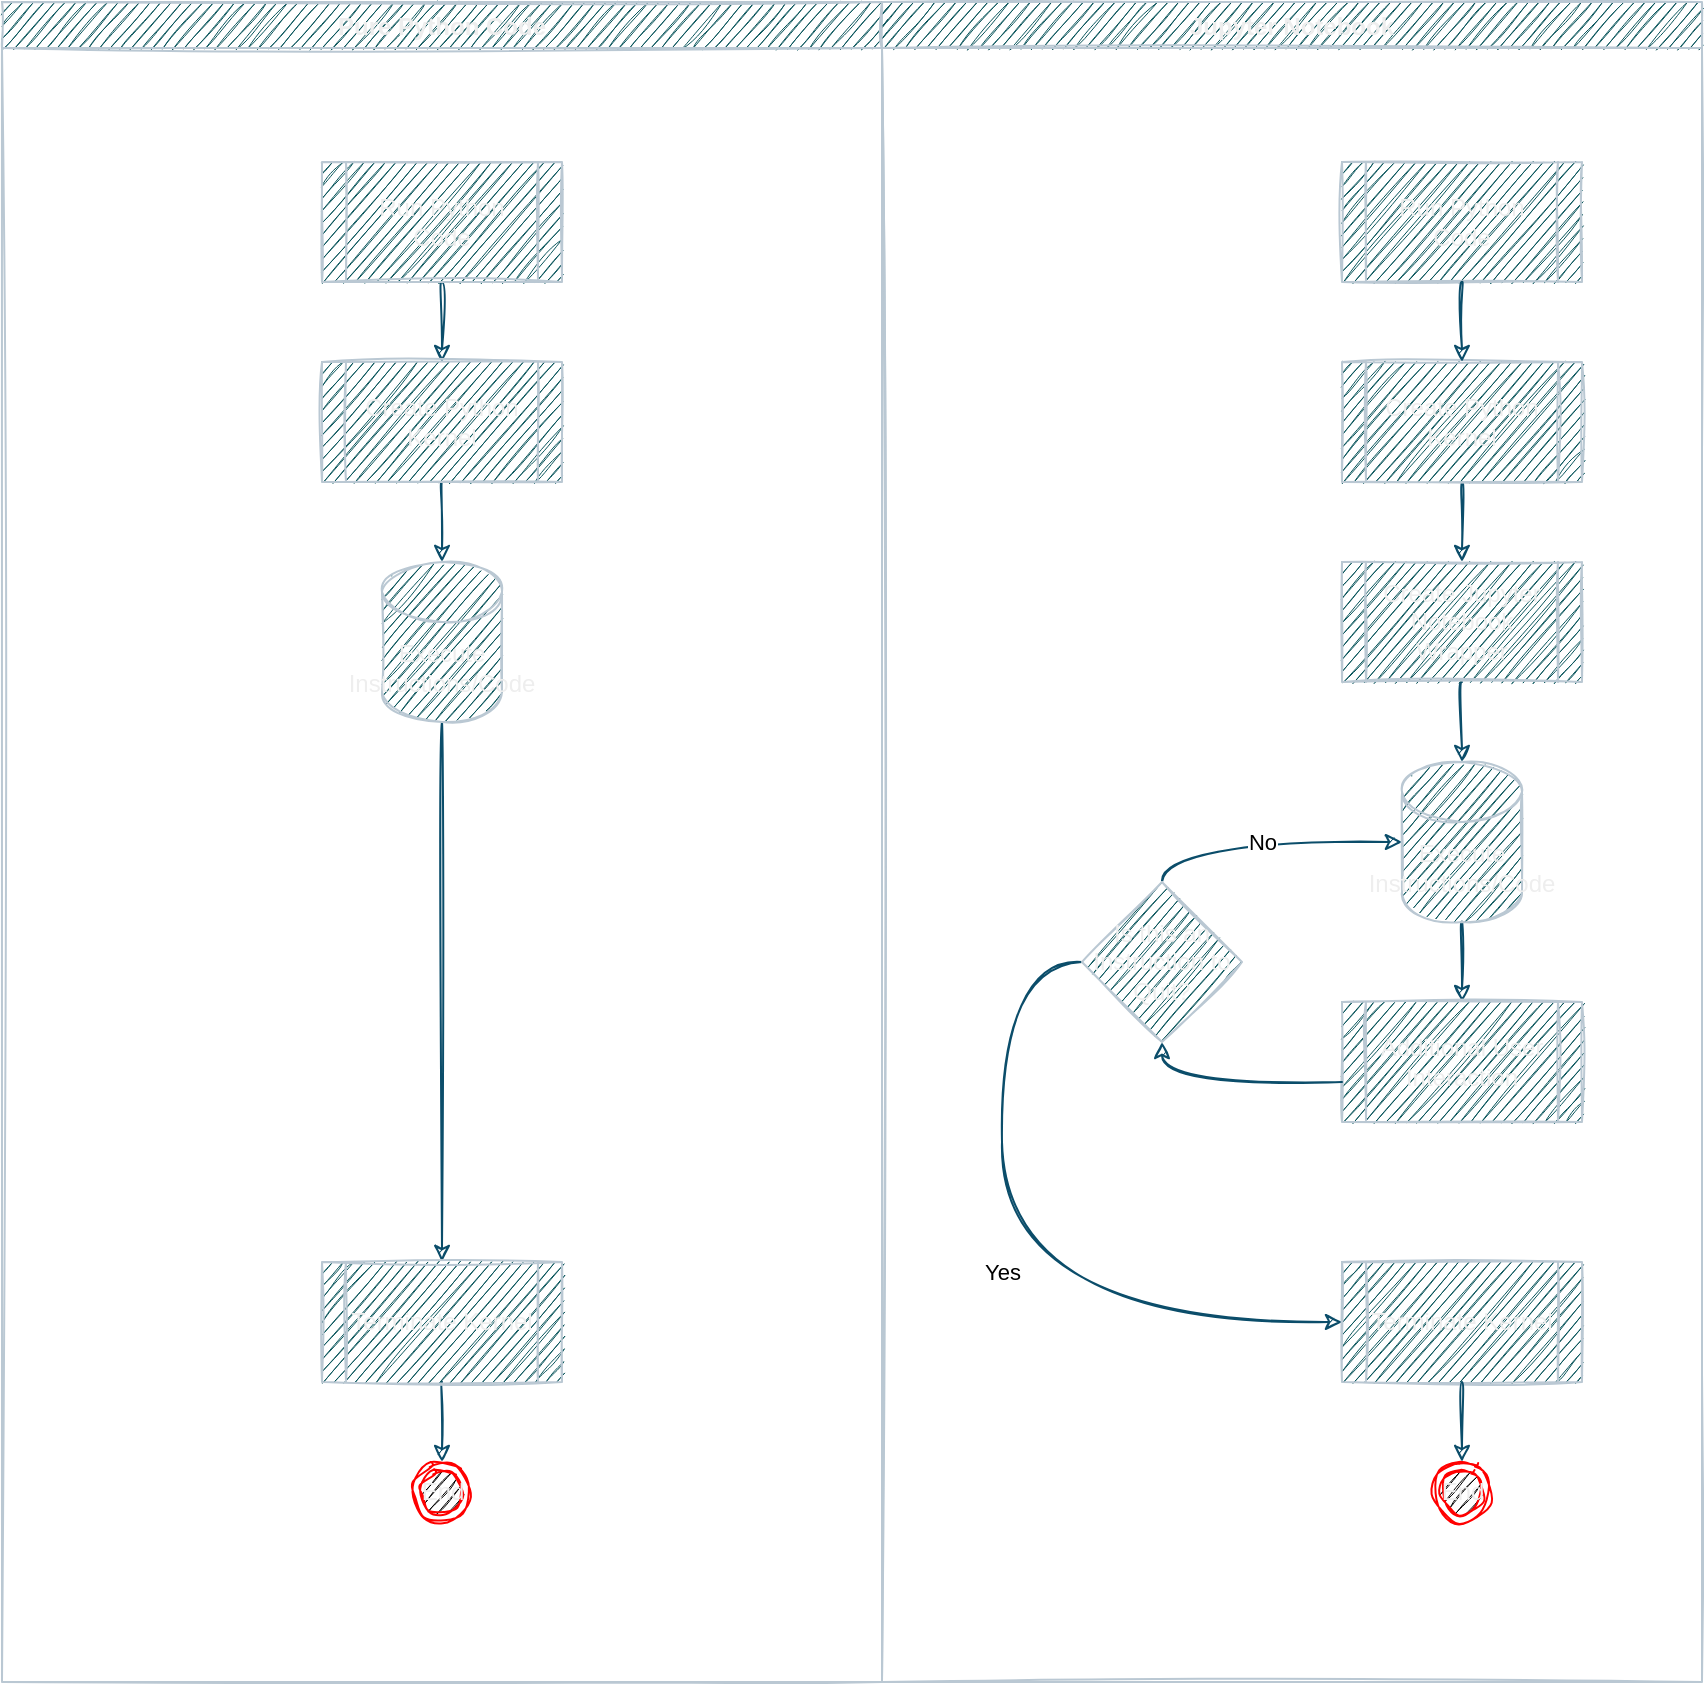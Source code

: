 <mxfile version="15.7.0" type="github">
  <diagram id="hS9ma2Canc2j044MVwWc" name="Page-1">
    <mxGraphModel dx="2942" dy="1114" grid="1" gridSize="10" guides="1" tooltips="1" connect="1" arrows="1" fold="1" page="1" pageScale="1" pageWidth="850" pageHeight="1100" math="0" shadow="0">
      <root>
        <mxCell id="0" />
        <mxCell id="1" parent="0" />
        <mxCell id="mrOqeyIxyXcj-caXlAxd-14" value="" style="group" vertex="1" connectable="0" parent="1">
          <mxGeometry width="850" height="840" as="geometry" />
        </mxCell>
        <mxCell id="mrOqeyIxyXcj-caXlAxd-1" value="Pure Python Code" style="swimlane;rounded=0;sketch=1;fillColor=#09555B;strokeColor=#BAC8D3;fontColor=#EEEEEE;" vertex="1" parent="mrOqeyIxyXcj-caXlAxd-14">
          <mxGeometry width="440" height="840" as="geometry" />
        </mxCell>
        <mxCell id="mrOqeyIxyXcj-caXlAxd-5" style="edgeStyle=orthogonalEdgeStyle;curved=1;rounded=1;sketch=1;orthogonalLoop=1;jettySize=auto;html=1;strokeColor=#0B4D6A;" edge="1" parent="mrOqeyIxyXcj-caXlAxd-1" source="mrOqeyIxyXcj-caXlAxd-3" target="mrOqeyIxyXcj-caXlAxd-4">
          <mxGeometry relative="1" as="geometry" />
        </mxCell>
        <mxCell id="mrOqeyIxyXcj-caXlAxd-3" value="Run Python Code" style="shape=process;whiteSpace=wrap;html=1;backgroundOutline=1;rounded=0;sketch=1;fillColor=#09555B;strokeColor=#BAC8D3;fontColor=#EEEEEE;" vertex="1" parent="mrOqeyIxyXcj-caXlAxd-1">
          <mxGeometry x="160" y="80" width="120" height="60" as="geometry" />
        </mxCell>
        <mxCell id="mrOqeyIxyXcj-caXlAxd-7" style="edgeStyle=orthogonalEdgeStyle;curved=1;rounded=1;sketch=1;orthogonalLoop=1;jettySize=auto;html=1;entryX=0.5;entryY=0;entryDx=0;entryDy=0;entryPerimeter=0;strokeColor=#0B4D6A;" edge="1" parent="mrOqeyIxyXcj-caXlAxd-1" source="mrOqeyIxyXcj-caXlAxd-4" target="mrOqeyIxyXcj-caXlAxd-6">
          <mxGeometry relative="1" as="geometry" />
        </mxCell>
        <mxCell id="mrOqeyIxyXcj-caXlAxd-4" value="Create Python Kernel" style="shape=process;whiteSpace=wrap;html=1;backgroundOutline=1;rounded=0;sketch=1;fillColor=#09555B;strokeColor=#BAC8D3;fontColor=#EEEEEE;" vertex="1" parent="mrOqeyIxyXcj-caXlAxd-1">
          <mxGeometry x="160" y="180" width="120" height="60" as="geometry" />
        </mxCell>
        <mxCell id="mrOqeyIxyXcj-caXlAxd-12" value="" style="edgeStyle=orthogonalEdgeStyle;curved=1;rounded=1;sketch=1;orthogonalLoop=1;jettySize=auto;html=1;strokeColor=#0B4D6A;" edge="1" parent="mrOqeyIxyXcj-caXlAxd-1" source="mrOqeyIxyXcj-caXlAxd-6" target="mrOqeyIxyXcj-caXlAxd-9">
          <mxGeometry relative="1" as="geometry" />
        </mxCell>
        <mxCell id="mrOqeyIxyXcj-caXlAxd-6" value="Execute Instructions/Code" style="shape=cylinder3;whiteSpace=wrap;html=1;boundedLbl=1;backgroundOutline=1;size=15;rounded=0;sketch=1;fillColor=#09555B;strokeColor=#BAC8D3;fontColor=#EEEEEE;" vertex="1" parent="mrOqeyIxyXcj-caXlAxd-1">
          <mxGeometry x="190" y="280" width="60" height="80" as="geometry" />
        </mxCell>
        <mxCell id="mrOqeyIxyXcj-caXlAxd-13" value="" style="edgeStyle=orthogonalEdgeStyle;curved=1;rounded=1;sketch=1;orthogonalLoop=1;jettySize=auto;html=1;strokeColor=#0B4D6A;" edge="1" parent="mrOqeyIxyXcj-caXlAxd-1" source="mrOqeyIxyXcj-caXlAxd-9" target="mrOqeyIxyXcj-caXlAxd-11">
          <mxGeometry relative="1" as="geometry" />
        </mxCell>
        <mxCell id="mrOqeyIxyXcj-caXlAxd-9" value="Terminate Kernel" style="shape=process;whiteSpace=wrap;html=1;backgroundOutline=1;rounded=0;sketch=1;fillColor=#09555B;strokeColor=#BAC8D3;fontColor=#EEEEEE;" vertex="1" parent="mrOqeyIxyXcj-caXlAxd-1">
          <mxGeometry x="160" y="630" width="120" height="60" as="geometry" />
        </mxCell>
        <mxCell id="mrOqeyIxyXcj-caXlAxd-11" value="End" style="ellipse;html=1;shape=endState;fillColor=#000000;strokeColor=#ff0000;rounded=0;sketch=1;fontColor=#EEEEEE;" vertex="1" parent="mrOqeyIxyXcj-caXlAxd-1">
          <mxGeometry x="205" y="730" width="30" height="30" as="geometry" />
        </mxCell>
        <mxCell id="mrOqeyIxyXcj-caXlAxd-2" value="Jupyter Notebook" style="swimlane;rounded=0;sketch=1;fillColor=#09555B;strokeColor=#BAC8D3;fontColor=#EEEEEE;" vertex="1" parent="mrOqeyIxyXcj-caXlAxd-14">
          <mxGeometry x="440" width="410" height="840" as="geometry">
            <mxRectangle x="440" width="130" height="23" as="alternateBounds" />
          </mxGeometry>
        </mxCell>
        <mxCell id="mrOqeyIxyXcj-caXlAxd-16" value="Run Python Code" style="shape=process;whiteSpace=wrap;html=1;backgroundOutline=1;rounded=0;sketch=1;fillColor=#09555B;strokeColor=#BAC8D3;fontColor=#EEEEEE;" vertex="1" parent="mrOqeyIxyXcj-caXlAxd-2">
          <mxGeometry x="230" y="80" width="120" height="60" as="geometry" />
        </mxCell>
        <mxCell id="mrOqeyIxyXcj-caXlAxd-25" value="" style="edgeStyle=orthogonalEdgeStyle;curved=1;rounded=1;sketch=1;orthogonalLoop=1;jettySize=auto;html=1;strokeColor=#0B4D6A;" edge="1" parent="mrOqeyIxyXcj-caXlAxd-2" source="mrOqeyIxyXcj-caXlAxd-18" target="mrOqeyIxyXcj-caXlAxd-24">
          <mxGeometry relative="1" as="geometry" />
        </mxCell>
        <mxCell id="mrOqeyIxyXcj-caXlAxd-18" value="Create Python Kernel" style="shape=process;whiteSpace=wrap;html=1;backgroundOutline=1;rounded=0;sketch=1;fillColor=#09555B;strokeColor=#BAC8D3;fontColor=#EEEEEE;" vertex="1" parent="mrOqeyIxyXcj-caXlAxd-2">
          <mxGeometry x="230" y="180" width="120" height="60" as="geometry" />
        </mxCell>
        <mxCell id="mrOqeyIxyXcj-caXlAxd-15" style="edgeStyle=orthogonalEdgeStyle;curved=1;rounded=1;sketch=1;orthogonalLoop=1;jettySize=auto;html=1;strokeColor=#0B4D6A;" edge="1" parent="mrOqeyIxyXcj-caXlAxd-2" source="mrOqeyIxyXcj-caXlAxd-16" target="mrOqeyIxyXcj-caXlAxd-18">
          <mxGeometry relative="1" as="geometry" />
        </mxCell>
        <mxCell id="mrOqeyIxyXcj-caXlAxd-32" value="" style="edgeStyle=orthogonalEdgeStyle;curved=1;rounded=1;sketch=1;orthogonalLoop=1;jettySize=auto;html=1;strokeColor=#0B4D6A;" edge="1" parent="mrOqeyIxyXcj-caXlAxd-2" source="mrOqeyIxyXcj-caXlAxd-20" target="mrOqeyIxyXcj-caXlAxd-31">
          <mxGeometry relative="1" as="geometry" />
        </mxCell>
        <mxCell id="mrOqeyIxyXcj-caXlAxd-20" value="Execute Instructions/Code" style="shape=cylinder3;whiteSpace=wrap;html=1;boundedLbl=1;backgroundOutline=1;size=15;rounded=0;sketch=1;fillColor=#09555B;strokeColor=#BAC8D3;fontColor=#EEEEEE;" vertex="1" parent="mrOqeyIxyXcj-caXlAxd-2">
          <mxGeometry x="260" y="380" width="60" height="80" as="geometry" />
        </mxCell>
        <mxCell id="mrOqeyIxyXcj-caXlAxd-22" value="Terminate Kernel" style="shape=process;whiteSpace=wrap;html=1;backgroundOutline=1;rounded=0;sketch=1;fillColor=#09555B;strokeColor=#BAC8D3;fontColor=#EEEEEE;" vertex="1" parent="mrOqeyIxyXcj-caXlAxd-2">
          <mxGeometry x="230" y="630" width="120" height="60" as="geometry" />
        </mxCell>
        <mxCell id="mrOqeyIxyXcj-caXlAxd-23" value="End" style="ellipse;html=1;shape=endState;fillColor=#000000;strokeColor=#ff0000;rounded=0;sketch=1;fontColor=#EEEEEE;" vertex="1" parent="mrOqeyIxyXcj-caXlAxd-2">
          <mxGeometry x="275" y="730" width="30" height="30" as="geometry" />
        </mxCell>
        <mxCell id="mrOqeyIxyXcj-caXlAxd-21" value="" style="edgeStyle=orthogonalEdgeStyle;curved=1;rounded=1;sketch=1;orthogonalLoop=1;jettySize=auto;html=1;strokeColor=#0B4D6A;" edge="1" parent="mrOqeyIxyXcj-caXlAxd-2" source="mrOqeyIxyXcj-caXlAxd-22" target="mrOqeyIxyXcj-caXlAxd-23">
          <mxGeometry relative="1" as="geometry" />
        </mxCell>
        <mxCell id="mrOqeyIxyXcj-caXlAxd-30" value="" style="edgeStyle=orthogonalEdgeStyle;curved=1;rounded=1;sketch=1;orthogonalLoop=1;jettySize=auto;html=1;strokeColor=#0B4D6A;" edge="1" parent="mrOqeyIxyXcj-caXlAxd-2" source="mrOqeyIxyXcj-caXlAxd-24" target="mrOqeyIxyXcj-caXlAxd-20">
          <mxGeometry relative="1" as="geometry" />
        </mxCell>
        <mxCell id="mrOqeyIxyXcj-caXlAxd-24" value="Create Jupyter Notebook Wrapper" style="shape=process;whiteSpace=wrap;html=1;backgroundOutline=1;rounded=0;sketch=1;fillColor=#09555B;strokeColor=#BAC8D3;fontColor=#EEEEEE;" vertex="1" parent="mrOqeyIxyXcj-caXlAxd-2">
          <mxGeometry x="230" y="280" width="120" height="60" as="geometry" />
        </mxCell>
        <mxCell id="mrOqeyIxyXcj-caXlAxd-31" value="Additional User Interaction" style="shape=process;whiteSpace=wrap;html=1;backgroundOutline=1;rounded=0;sketch=1;fontColor=#EEEEEE;strokeColor=#BAC8D3;fillColor=#09555B;" vertex="1" parent="mrOqeyIxyXcj-caXlAxd-2">
          <mxGeometry x="230" y="500" width="120" height="60" as="geometry" />
        </mxCell>
        <mxCell id="mrOqeyIxyXcj-caXlAxd-39" value="" style="edgeStyle=elbowEdgeStyle;elbow=vertical;endArrow=classic;html=1;rounded=1;sketch=1;strokeColor=#0B4D6A;curved=1;entryX=0.5;entryY=1;entryDx=0;entryDy=0;" edge="1" parent="mrOqeyIxyXcj-caXlAxd-2" source="mrOqeyIxyXcj-caXlAxd-31" target="mrOqeyIxyXcj-caXlAxd-40">
          <mxGeometry width="50" height="50" relative="1" as="geometry">
            <mxPoint x="50" y="580" as="sourcePoint" />
            <mxPoint x="210" y="470" as="targetPoint" />
            <Array as="points">
              <mxPoint x="200" y="540" />
            </Array>
          </mxGeometry>
        </mxCell>
        <mxCell id="mrOqeyIxyXcj-caXlAxd-41" value="No" style="edgeStyle=orthogonalEdgeStyle;curved=1;rounded=1;sketch=1;orthogonalLoop=1;jettySize=auto;html=1;entryX=0;entryY=0.5;entryDx=0;entryDy=0;entryPerimeter=0;strokeColor=#0B4D6A;" edge="1" parent="mrOqeyIxyXcj-caXlAxd-2" source="mrOqeyIxyXcj-caXlAxd-40" target="mrOqeyIxyXcj-caXlAxd-20">
          <mxGeometry relative="1" as="geometry">
            <Array as="points">
              <mxPoint x="140" y="420" />
            </Array>
          </mxGeometry>
        </mxCell>
        <mxCell id="mrOqeyIxyXcj-caXlAxd-42" value="Yes" style="edgeStyle=orthogonalEdgeStyle;curved=1;rounded=1;sketch=1;orthogonalLoop=1;jettySize=auto;html=1;entryX=0;entryY=0.5;entryDx=0;entryDy=0;strokeColor=#0B4D6A;" edge="1" parent="mrOqeyIxyXcj-caXlAxd-2" source="mrOqeyIxyXcj-caXlAxd-40" target="mrOqeyIxyXcj-caXlAxd-22">
          <mxGeometry relative="1" as="geometry">
            <Array as="points">
              <mxPoint x="60" y="480" />
              <mxPoint x="60" y="660" />
            </Array>
          </mxGeometry>
        </mxCell>
        <mxCell id="mrOqeyIxyXcj-caXlAxd-40" value="Is this an Instruction to Quit?" style="rhombus;whiteSpace=wrap;html=1;rounded=0;sketch=1;fontColor=#EEEEEE;strokeColor=#BAC8D3;fillColor=#09555B;" vertex="1" parent="mrOqeyIxyXcj-caXlAxd-2">
          <mxGeometry x="100" y="440" width="80" height="80" as="geometry" />
        </mxCell>
      </root>
    </mxGraphModel>
  </diagram>
</mxfile>
